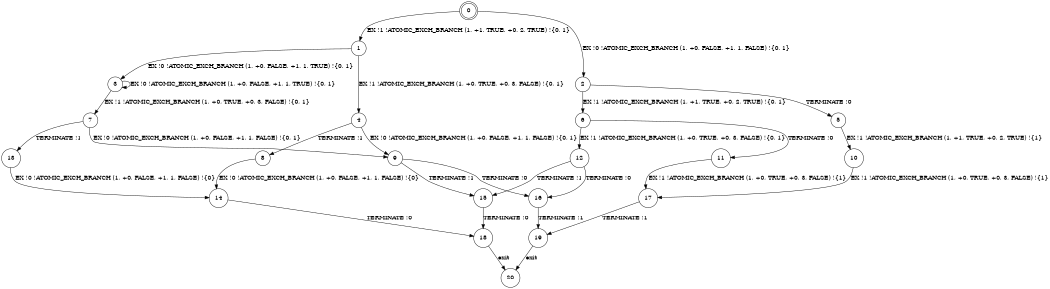digraph BCG {
size = "7, 10.5";
center = TRUE;
node [shape = circle];
0 [peripheries = 2];
0 -> 1 [label = "EX !1 !ATOMIC_EXCH_BRANCH (1, +1, TRUE, +0, 2, TRUE) !{0, 1}"];
0 -> 2 [label = "EX !0 !ATOMIC_EXCH_BRANCH (1, +0, FALSE, +1, 1, FALSE) !{0, 1}"];
1 -> 3 [label = "EX !0 !ATOMIC_EXCH_BRANCH (1, +0, FALSE, +1, 1, TRUE) !{0, 1}"];
1 -> 4 [label = "EX !1 !ATOMIC_EXCH_BRANCH (1, +0, TRUE, +0, 3, FALSE) !{0, 1}"];
2 -> 5 [label = "TERMINATE !0"];
2 -> 6 [label = "EX !1 !ATOMIC_EXCH_BRANCH (1, +1, TRUE, +0, 2, TRUE) !{0, 1}"];
3 -> 7 [label = "EX !1 !ATOMIC_EXCH_BRANCH (1, +0, TRUE, +0, 3, FALSE) !{0, 1}"];
3 -> 3 [label = "EX !0 !ATOMIC_EXCH_BRANCH (1, +0, FALSE, +1, 1, TRUE) !{0, 1}"];
4 -> 8 [label = "TERMINATE !1"];
4 -> 9 [label = "EX !0 !ATOMIC_EXCH_BRANCH (1, +0, FALSE, +1, 1, FALSE) !{0, 1}"];
5 -> 10 [label = "EX !1 !ATOMIC_EXCH_BRANCH (1, +1, TRUE, +0, 2, TRUE) !{1}"];
6 -> 11 [label = "TERMINATE !0"];
6 -> 12 [label = "EX !1 !ATOMIC_EXCH_BRANCH (1, +0, TRUE, +0, 3, FALSE) !{0, 1}"];
7 -> 13 [label = "TERMINATE !1"];
7 -> 9 [label = "EX !0 !ATOMIC_EXCH_BRANCH (1, +0, FALSE, +1, 1, FALSE) !{0, 1}"];
8 -> 14 [label = "EX !0 !ATOMIC_EXCH_BRANCH (1, +0, FALSE, +1, 1, FALSE) !{0}"];
9 -> 15 [label = "TERMINATE !1"];
9 -> 16 [label = "TERMINATE !0"];
10 -> 17 [label = "EX !1 !ATOMIC_EXCH_BRANCH (1, +0, TRUE, +0, 3, FALSE) !{1}"];
11 -> 17 [label = "EX !1 !ATOMIC_EXCH_BRANCH (1, +0, TRUE, +0, 3, FALSE) !{1}"];
12 -> 15 [label = "TERMINATE !1"];
12 -> 16 [label = "TERMINATE !0"];
13 -> 14 [label = "EX !0 !ATOMIC_EXCH_BRANCH (1, +0, FALSE, +1, 1, FALSE) !{0}"];
14 -> 18 [label = "TERMINATE !0"];
15 -> 18 [label = "TERMINATE !0"];
16 -> 19 [label = "TERMINATE !1"];
17 -> 19 [label = "TERMINATE !1"];
18 -> 20 [label = "exit"];
19 -> 20 [label = "exit"];
}
